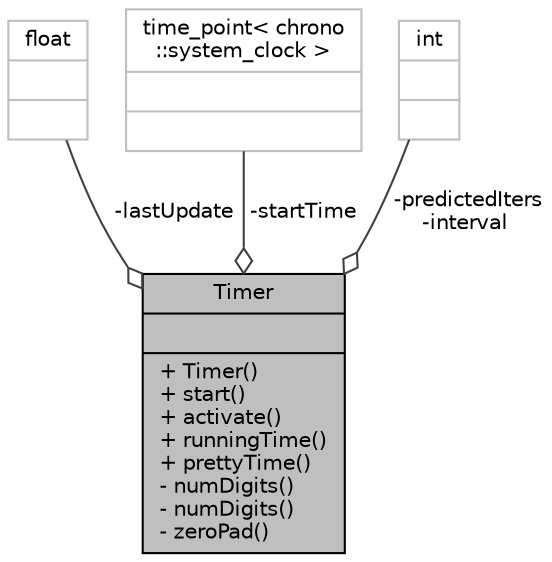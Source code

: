 digraph "Timer"
{
  bgcolor="transparent";
  edge [fontname="Helvetica",fontsize="10",labelfontname="Helvetica",labelfontsize="10"];
  node [fontname="Helvetica",fontsize="10",shape=record];
  Node1 [label="{Timer\n||+ Timer()\l+ start()\l+ activate()\l+ runningTime()\l+ prettyTime()\l- numDigits()\l- numDigits()\l- zeroPad()\l}",height=0.2,width=0.4,color="black", fillcolor="grey75", style="filled", fontcolor="black"];
  Node2 -> Node1 [color="grey25",fontsize="10",style="solid",label=" -lastUpdate" ,arrowhead="odiamond",fontname="Helvetica"];
  Node2 [label="{float\n||}",height=0.2,width=0.4,color="grey75"];
  Node3 -> Node1 [color="grey25",fontsize="10",style="solid",label=" -startTime" ,arrowhead="odiamond",fontname="Helvetica"];
  Node3 [label="{time_point\< chrono\l::system_clock \>\n||}",height=0.2,width=0.4,color="grey75"];
  Node4 -> Node1 [color="grey25",fontsize="10",style="solid",label=" -predictedIters\n-interval" ,arrowhead="odiamond",fontname="Helvetica"];
  Node4 [label="{int\n||}",height=0.2,width=0.4,color="grey75"];
}
